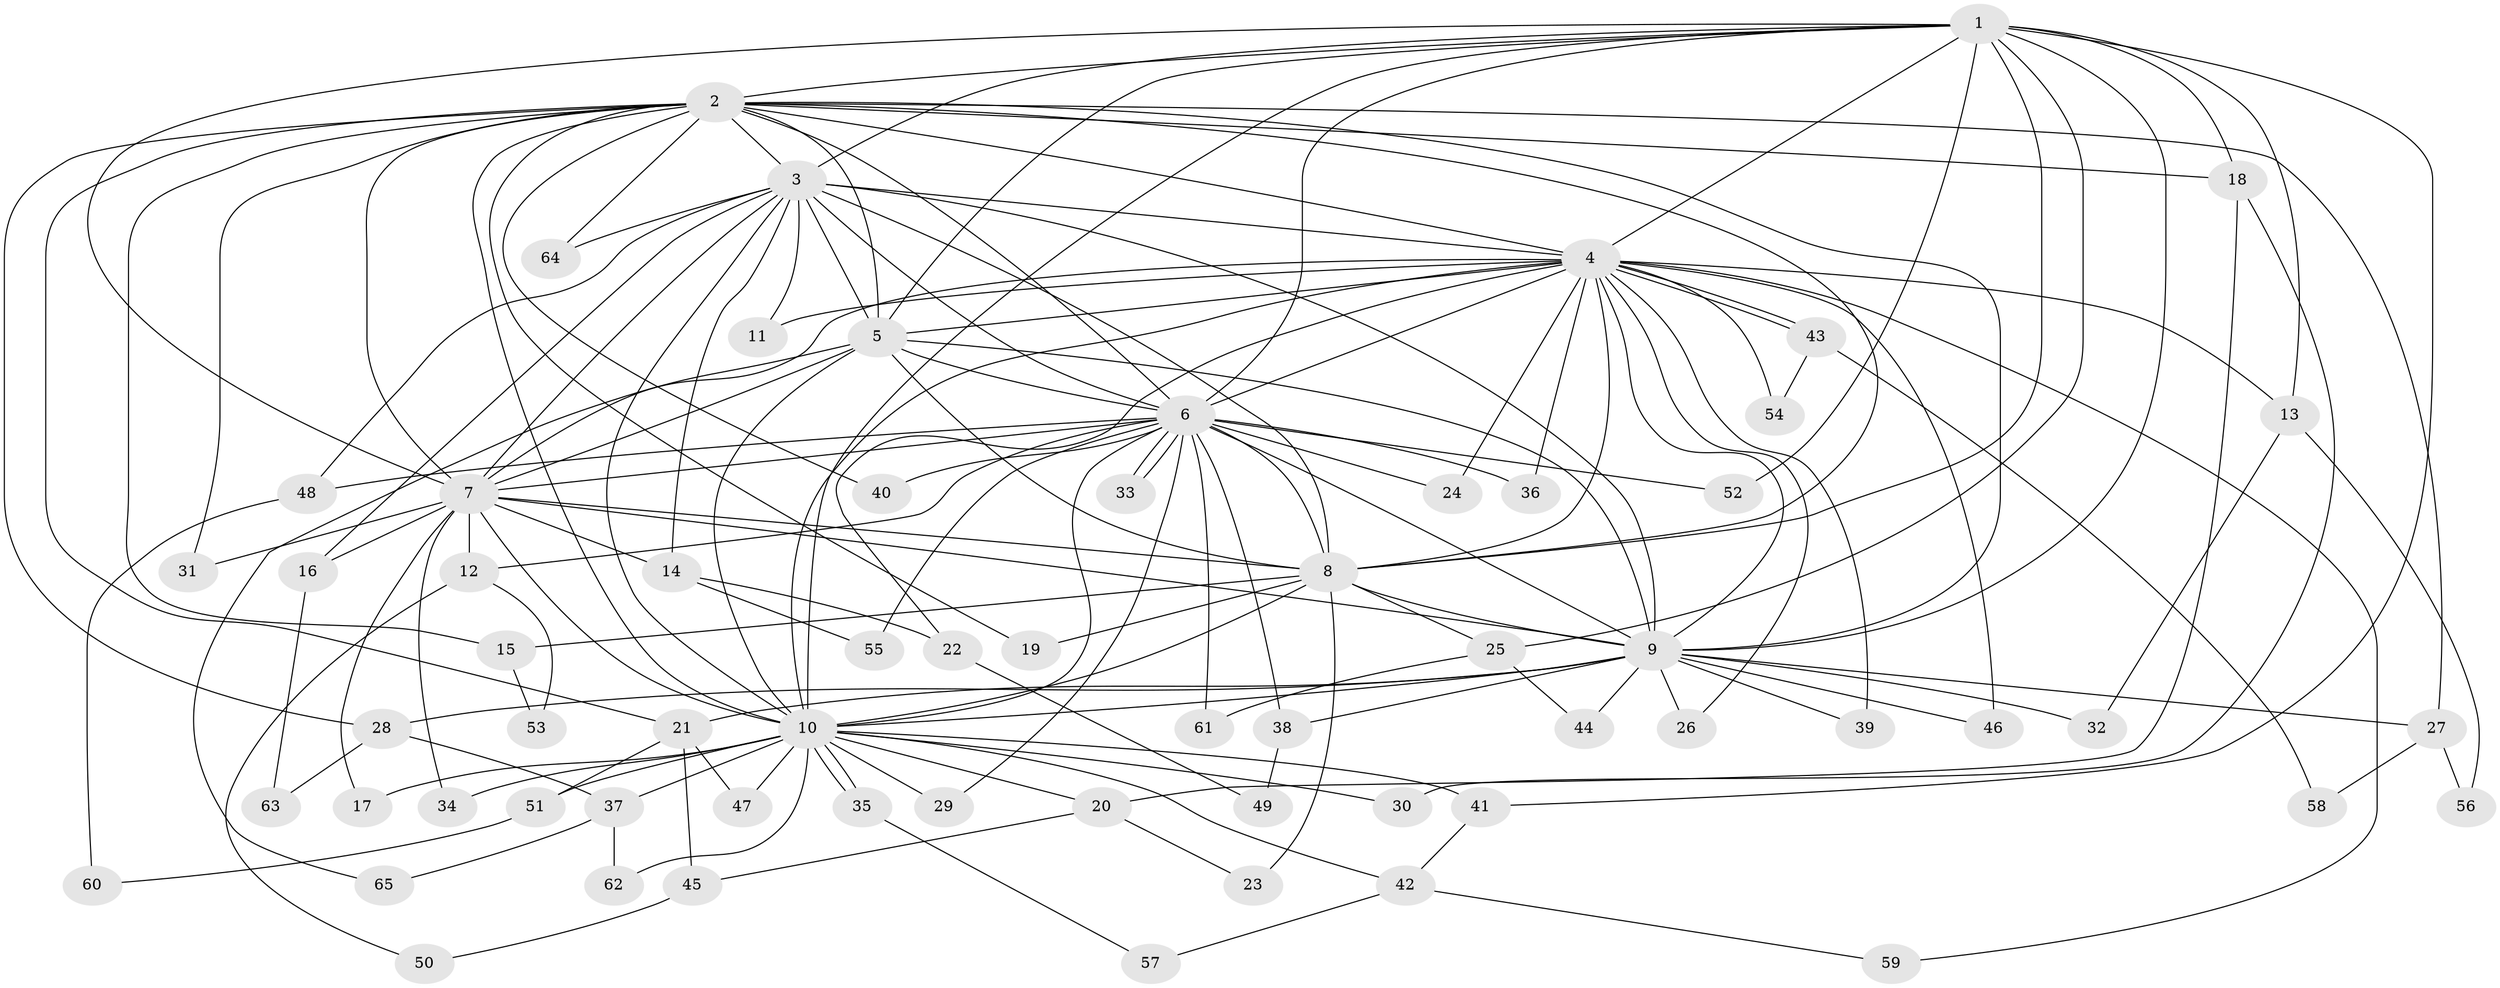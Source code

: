 // Generated by graph-tools (version 1.1) at 2025/25/03/09/25 03:25:48]
// undirected, 65 vertices, 155 edges
graph export_dot {
graph [start="1"]
  node [color=gray90,style=filled];
  1;
  2;
  3;
  4;
  5;
  6;
  7;
  8;
  9;
  10;
  11;
  12;
  13;
  14;
  15;
  16;
  17;
  18;
  19;
  20;
  21;
  22;
  23;
  24;
  25;
  26;
  27;
  28;
  29;
  30;
  31;
  32;
  33;
  34;
  35;
  36;
  37;
  38;
  39;
  40;
  41;
  42;
  43;
  44;
  45;
  46;
  47;
  48;
  49;
  50;
  51;
  52;
  53;
  54;
  55;
  56;
  57;
  58;
  59;
  60;
  61;
  62;
  63;
  64;
  65;
  1 -- 2;
  1 -- 3;
  1 -- 4;
  1 -- 5;
  1 -- 6;
  1 -- 7;
  1 -- 8;
  1 -- 9;
  1 -- 10;
  1 -- 13;
  1 -- 18;
  1 -- 25;
  1 -- 41;
  1 -- 52;
  2 -- 3;
  2 -- 4;
  2 -- 5;
  2 -- 6;
  2 -- 7;
  2 -- 8;
  2 -- 9;
  2 -- 10;
  2 -- 15;
  2 -- 18;
  2 -- 19;
  2 -- 21;
  2 -- 27;
  2 -- 28;
  2 -- 31;
  2 -- 40;
  2 -- 64;
  3 -- 4;
  3 -- 5;
  3 -- 6;
  3 -- 7;
  3 -- 8;
  3 -- 9;
  3 -- 10;
  3 -- 11;
  3 -- 14;
  3 -- 16;
  3 -- 48;
  3 -- 64;
  4 -- 5;
  4 -- 6;
  4 -- 7;
  4 -- 8;
  4 -- 9;
  4 -- 10;
  4 -- 11;
  4 -- 13;
  4 -- 22;
  4 -- 24;
  4 -- 26;
  4 -- 36;
  4 -- 39;
  4 -- 43;
  4 -- 43;
  4 -- 46;
  4 -- 54;
  4 -- 59;
  5 -- 6;
  5 -- 7;
  5 -- 8;
  5 -- 9;
  5 -- 10;
  5 -- 65;
  6 -- 7;
  6 -- 8;
  6 -- 9;
  6 -- 10;
  6 -- 12;
  6 -- 24;
  6 -- 29;
  6 -- 33;
  6 -- 33;
  6 -- 36;
  6 -- 38;
  6 -- 40;
  6 -- 48;
  6 -- 52;
  6 -- 55;
  6 -- 61;
  7 -- 8;
  7 -- 9;
  7 -- 10;
  7 -- 12;
  7 -- 14;
  7 -- 16;
  7 -- 17;
  7 -- 31;
  7 -- 34;
  8 -- 9;
  8 -- 10;
  8 -- 15;
  8 -- 19;
  8 -- 23;
  8 -- 25;
  9 -- 10;
  9 -- 21;
  9 -- 26;
  9 -- 27;
  9 -- 28;
  9 -- 32;
  9 -- 38;
  9 -- 39;
  9 -- 44;
  9 -- 46;
  10 -- 17;
  10 -- 20;
  10 -- 29;
  10 -- 30;
  10 -- 34;
  10 -- 35;
  10 -- 35;
  10 -- 37;
  10 -- 41;
  10 -- 42;
  10 -- 47;
  10 -- 51;
  10 -- 62;
  12 -- 50;
  12 -- 53;
  13 -- 32;
  13 -- 56;
  14 -- 22;
  14 -- 55;
  15 -- 53;
  16 -- 63;
  18 -- 20;
  18 -- 30;
  20 -- 23;
  20 -- 45;
  21 -- 45;
  21 -- 47;
  21 -- 51;
  22 -- 49;
  25 -- 44;
  25 -- 61;
  27 -- 56;
  27 -- 58;
  28 -- 37;
  28 -- 63;
  35 -- 57;
  37 -- 62;
  37 -- 65;
  38 -- 49;
  41 -- 42;
  42 -- 57;
  42 -- 59;
  43 -- 54;
  43 -- 58;
  45 -- 50;
  48 -- 60;
  51 -- 60;
}
